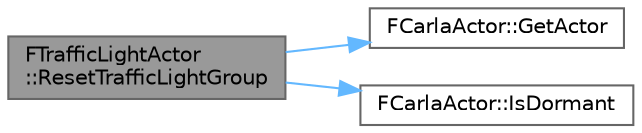 digraph "FTrafficLightActor::ResetTrafficLightGroup"
{
 // INTERACTIVE_SVG=YES
 // LATEX_PDF_SIZE
  bgcolor="transparent";
  edge [fontname=Helvetica,fontsize=10,labelfontname=Helvetica,labelfontsize=10];
  node [fontname=Helvetica,fontsize=10,shape=box,height=0.2,width=0.4];
  rankdir="LR";
  Node1 [id="Node000001",label="FTrafficLightActor\l::ResetTrafficLightGroup",height=0.2,width=0.4,color="gray40", fillcolor="grey60", style="filled", fontcolor="black",tooltip=" "];
  Node1 -> Node2 [id="edge1_Node000001_Node000002",color="steelblue1",style="solid",tooltip=" "];
  Node2 [id="Node000002",label="FCarlaActor::GetActor",height=0.2,width=0.4,color="grey40", fillcolor="white", style="filled",URL="$dc/dde/classFCarlaActor.html#a4d2752987e47827efd488b90053ad415",tooltip=" "];
  Node1 -> Node3 [id="edge2_Node000001_Node000003",color="steelblue1",style="solid",tooltip=" "];
  Node3 [id="Node000003",label="FCarlaActor::IsDormant",height=0.2,width=0.4,color="grey40", fillcolor="white", style="filled",URL="$dc/dde/classFCarlaActor.html#a49f76353c69e02542858ed2cf6eeb000",tooltip=" "];
}
